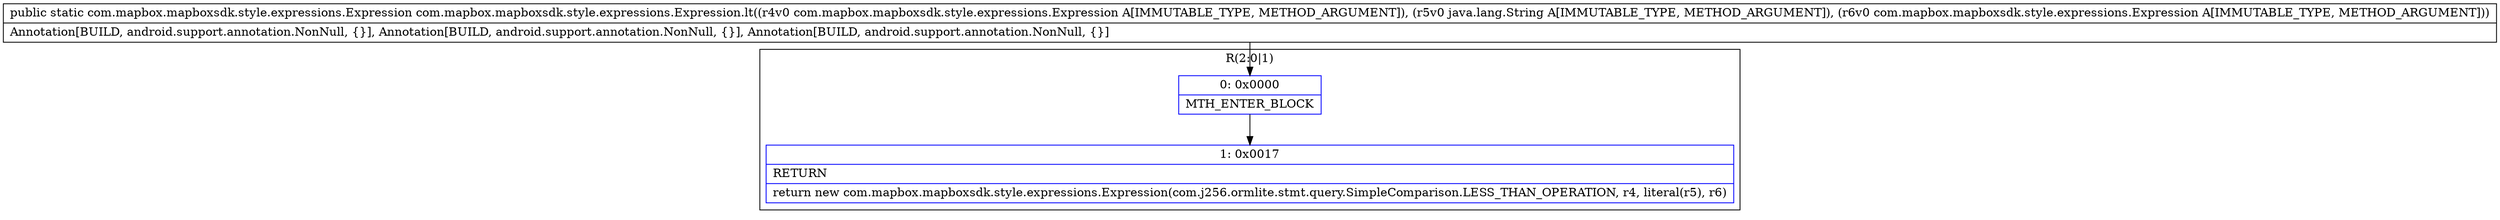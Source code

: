 digraph "CFG forcom.mapbox.mapboxsdk.style.expressions.Expression.lt(Lcom\/mapbox\/mapboxsdk\/style\/expressions\/Expression;Ljava\/lang\/String;Lcom\/mapbox\/mapboxsdk\/style\/expressions\/Expression;)Lcom\/mapbox\/mapboxsdk\/style\/expressions\/Expression;" {
subgraph cluster_Region_1540992945 {
label = "R(2:0|1)";
node [shape=record,color=blue];
Node_0 [shape=record,label="{0\:\ 0x0000|MTH_ENTER_BLOCK\l}"];
Node_1 [shape=record,label="{1\:\ 0x0017|RETURN\l|return new com.mapbox.mapboxsdk.style.expressions.Expression(com.j256.ormlite.stmt.query.SimpleComparison.LESS_THAN_OPERATION, r4, literal(r5), r6)\l}"];
}
MethodNode[shape=record,label="{public static com.mapbox.mapboxsdk.style.expressions.Expression com.mapbox.mapboxsdk.style.expressions.Expression.lt((r4v0 com.mapbox.mapboxsdk.style.expressions.Expression A[IMMUTABLE_TYPE, METHOD_ARGUMENT]), (r5v0 java.lang.String A[IMMUTABLE_TYPE, METHOD_ARGUMENT]), (r6v0 com.mapbox.mapboxsdk.style.expressions.Expression A[IMMUTABLE_TYPE, METHOD_ARGUMENT]))  | Annotation[BUILD, android.support.annotation.NonNull, \{\}], Annotation[BUILD, android.support.annotation.NonNull, \{\}], Annotation[BUILD, android.support.annotation.NonNull, \{\}]\l}"];
MethodNode -> Node_0;
Node_0 -> Node_1;
}

